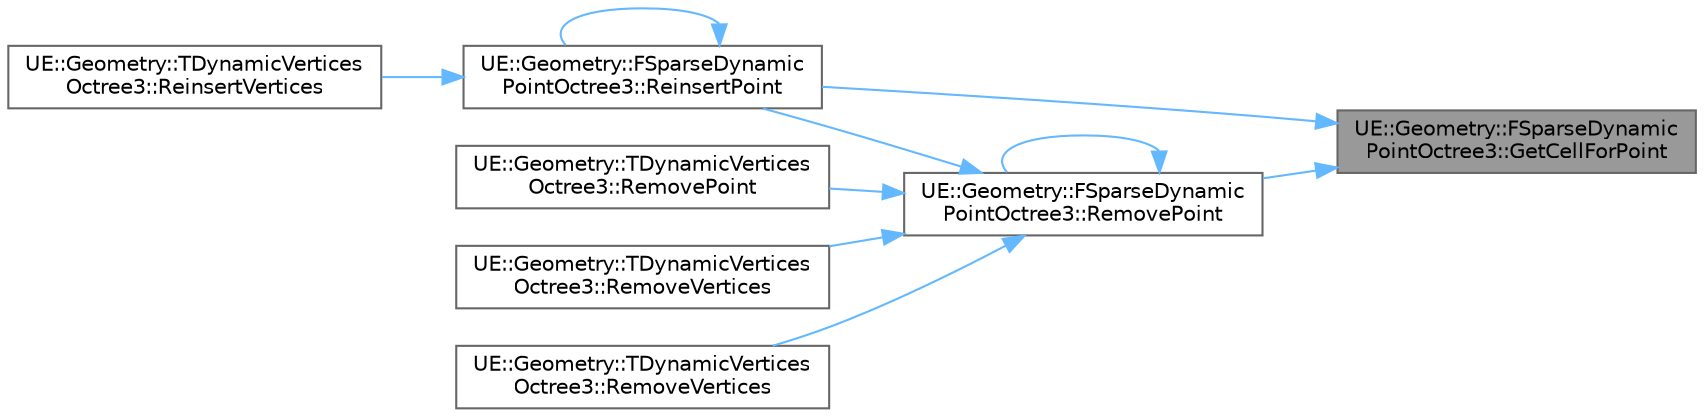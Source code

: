 digraph "UE::Geometry::FSparseDynamicPointOctree3::GetCellForPoint"
{
 // INTERACTIVE_SVG=YES
 // LATEX_PDF_SIZE
  bgcolor="transparent";
  edge [fontname=Helvetica,fontsize=10,labelfontname=Helvetica,labelfontsize=10];
  node [fontname=Helvetica,fontsize=10,shape=box,height=0.2,width=0.4];
  rankdir="RL";
  Node1 [id="Node000001",label="UE::Geometry::FSparseDynamic\lPointOctree3::GetCellForPoint",height=0.2,width=0.4,color="gray40", fillcolor="grey60", style="filled", fontcolor="black",tooltip=" "];
  Node1 -> Node2 [id="edge1_Node000001_Node000002",dir="back",color="steelblue1",style="solid",tooltip=" "];
  Node2 [id="Node000002",label="UE::Geometry::FSparseDynamic\lPointOctree3::ReinsertPoint",height=0.2,width=0.4,color="grey40", fillcolor="white", style="filled",URL="$d4/dcf/classUE_1_1Geometry_1_1FSparseDynamicPointOctree3.html#ab37e3618857d3807c6ff130f67e3e6b8",tooltip="Update the position of an Point in the octree."];
  Node2 -> Node2 [id="edge2_Node000002_Node000002",dir="back",color="steelblue1",style="solid",tooltip=" "];
  Node2 -> Node3 [id="edge3_Node000002_Node000003",dir="back",color="steelblue1",style="solid",tooltip=" "];
  Node3 [id="Node000003",label="UE::Geometry::TDynamicVertices\lOctree3::ReinsertVertices",height=0.2,width=0.4,color="grey40", fillcolor="white", style="filled",URL="$d9/dd2/classUE_1_1Geometry_1_1TDynamicVerticesOctree3.html#ab04e588f57801a490574804260246447",tooltip="Reinsert a set of vertices into the tree."];
  Node1 -> Node4 [id="edge4_Node000001_Node000004",dir="back",color="steelblue1",style="solid",tooltip=" "];
  Node4 [id="Node000004",label="UE::Geometry::FSparseDynamic\lPointOctree3::RemovePoint",height=0.2,width=0.4,color="grey40", fillcolor="white", style="filled",URL="$d4/dcf/classUE_1_1Geometry_1_1FSparseDynamicPointOctree3.html#ae87a4c3d67648acaed6b41b7414198c5",tooltip="Remove a Point from the octree."];
  Node4 -> Node2 [id="edge5_Node000004_Node000002",dir="back",color="steelblue1",style="solid",tooltip=" "];
  Node4 -> Node4 [id="edge6_Node000004_Node000004",dir="back",color="steelblue1",style="solid",tooltip=" "];
  Node4 -> Node5 [id="edge7_Node000004_Node000005",dir="back",color="steelblue1",style="solid",tooltip=" "];
  Node5 [id="Node000005",label="UE::Geometry::TDynamicVertices\lOctree3::RemovePoint",height=0.2,width=0.4,color="grey40", fillcolor="white", style="filled",URL="$d9/dd2/classUE_1_1Geometry_1_1TDynamicVerticesOctree3.html#aad4f7e775a54a11983e5c240d9c8d8c2",tooltip="Remove a triangle from the tree."];
  Node4 -> Node6 [id="edge8_Node000004_Node000006",dir="back",color="steelblue1",style="solid",tooltip=" "];
  Node6 [id="Node000006",label="UE::Geometry::TDynamicVertices\lOctree3::RemoveVertices",height=0.2,width=0.4,color="grey40", fillcolor="white", style="filled",URL="$d9/dd2/classUE_1_1Geometry_1_1TDynamicVerticesOctree3.html#aa5936b1dce988ea1de9237c62777e3c9",tooltip="Remove a list of vertices from the tree."];
  Node4 -> Node7 [id="edge9_Node000004_Node000007",dir="back",color="steelblue1",style="solid",tooltip=" "];
  Node7 [id="Node000007",label="UE::Geometry::TDynamicVertices\lOctree3::RemoveVertices",height=0.2,width=0.4,color="grey40", fillcolor="white", style="filled",URL="$d9/dd2/classUE_1_1Geometry_1_1TDynamicVerticesOctree3.html#af154e81ef00a3a904858836f091a8763",tooltip="Remove a set of vertices from the tree."];
}
